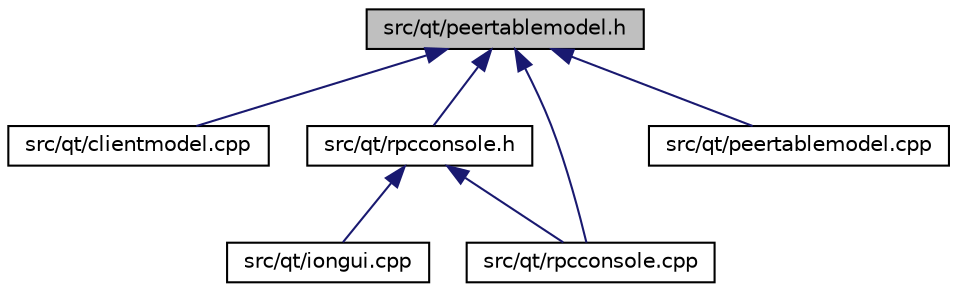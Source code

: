 digraph "src/qt/peertablemodel.h"
{
  edge [fontname="Helvetica",fontsize="10",labelfontname="Helvetica",labelfontsize="10"];
  node [fontname="Helvetica",fontsize="10",shape=record];
  Node92 [label="src/qt/peertablemodel.h",height=0.2,width=0.4,color="black", fillcolor="grey75", style="filled", fontcolor="black"];
  Node92 -> Node93 [dir="back",color="midnightblue",fontsize="10",style="solid",fontname="Helvetica"];
  Node93 [label="src/qt/clientmodel.cpp",height=0.2,width=0.4,color="black", fillcolor="white", style="filled",URL="$d9/d3d/clientmodel_8cpp.html"];
  Node92 -> Node94 [dir="back",color="midnightblue",fontsize="10",style="solid",fontname="Helvetica"];
  Node94 [label="src/qt/rpcconsole.h",height=0.2,width=0.4,color="black", fillcolor="white", style="filled",URL="$d4/d78/rpcconsole_8h.html"];
  Node94 -> Node95 [dir="back",color="midnightblue",fontsize="10",style="solid",fontname="Helvetica"];
  Node95 [label="src/qt/iongui.cpp",height=0.2,width=0.4,color="black", fillcolor="white", style="filled",URL="$df/d01/iongui_8cpp.html"];
  Node94 -> Node96 [dir="back",color="midnightblue",fontsize="10",style="solid",fontname="Helvetica"];
  Node96 [label="src/qt/rpcconsole.cpp",height=0.2,width=0.4,color="black", fillcolor="white", style="filled",URL="$d7/df4/rpcconsole_8cpp.html"];
  Node92 -> Node97 [dir="back",color="midnightblue",fontsize="10",style="solid",fontname="Helvetica"];
  Node97 [label="src/qt/peertablemodel.cpp",height=0.2,width=0.4,color="black", fillcolor="white", style="filled",URL="$dc/d03/peertablemodel_8cpp.html"];
  Node92 -> Node96 [dir="back",color="midnightblue",fontsize="10",style="solid",fontname="Helvetica"];
}
